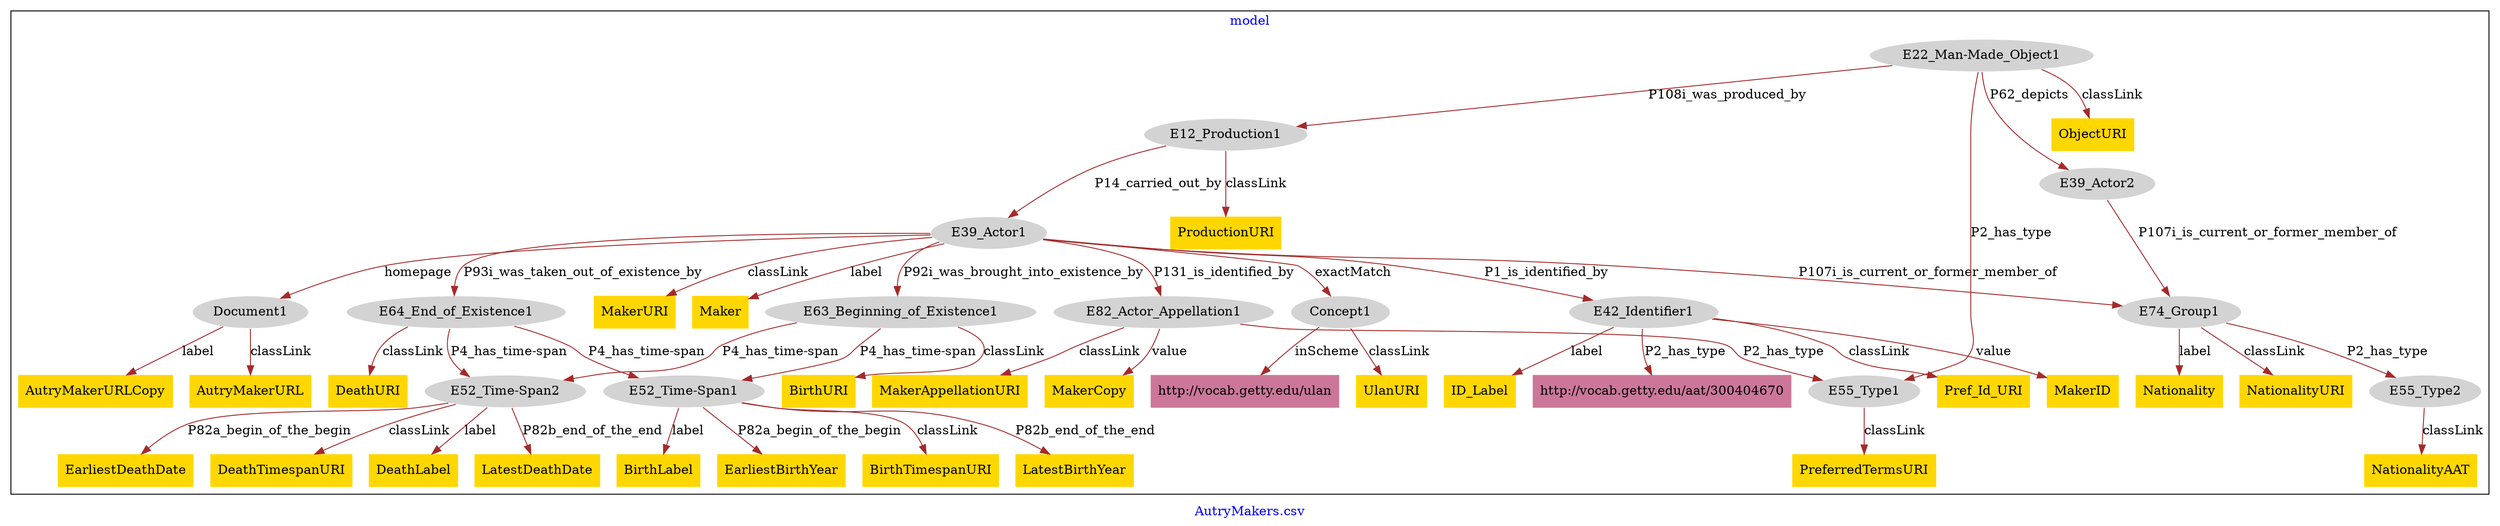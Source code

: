 digraph n0 {
fontcolor="blue"
remincross="true"
label="AutryMakers.csv"
subgraph cluster {
label="model"
n2[style="filled",color="white",fillcolor="lightgray",label="E12_Production1"];
n3[style="filled",color="white",fillcolor="lightgray",label="E39_Actor1"];
n4[style="filled",color="white",fillcolor="lightgray",label="E22_Man-Made_Object1"];
n5[style="filled",color="white",fillcolor="lightgray",label="E39_Actor2"];
n6[style="filled",color="white",fillcolor="lightgray",label="E42_Identifier1"];
n7[style="filled",color="white",fillcolor="lightgray",label="E63_Beginning_of_Existence1"];
n8[style="filled",color="white",fillcolor="lightgray",label="E64_End_of_Existence1"];
n9[style="filled",color="white",fillcolor="lightgray",label="E82_Actor_Appellation1"];
n10[style="filled",color="white",fillcolor="lightgray",label="Concept1"];
n11[style="filled",color="white",fillcolor="lightgray",label="Document1"];
n12[style="filled",color="white",fillcolor="lightgray",label="E74_Group1"];
n13[style="filled",color="white",fillcolor="lightgray",label="E52_Time-Span2"];
n14[style="filled",color="white",fillcolor="lightgray",label="E52_Time-Span1"];
n15[style="filled",color="white",fillcolor="lightgray",label="E55_Type2"];
n16[style="filled",color="white",fillcolor="lightgray",label="E55_Type1"];
n17[shape="plaintext",style="filled",fillcolor="gold",label="NationalityAAT"];
n18[shape="plaintext",style="filled",fillcolor="gold",label="ObjectURI"];
n19[shape="plaintext",style="filled",fillcolor="gold",label="BirthURI"];
n20[shape="plaintext",style="filled",fillcolor="gold",label="MakerURI"];
n21[shape="plaintext",style="filled",fillcolor="gold",label="Pref_Id_URI"];
n22[shape="plaintext",style="filled",fillcolor="gold",label="ProductionURI"];
n23[shape="plaintext",style="filled",fillcolor="gold",label="EarliestDeathDate"];
n24[shape="plaintext",style="filled",fillcolor="gold",label="AutryMakerURL"];
n25[shape="plaintext",style="filled",fillcolor="gold",label="Maker"];
n26[shape="plaintext",style="filled",fillcolor="gold",label="DeathTimespanURI"];
n27[shape="plaintext",style="filled",fillcolor="gold",label="Nationality"];
n28[shape="plaintext",style="filled",fillcolor="gold",label="MakerAppellationURI"];
n29[shape="plaintext",style="filled",fillcolor="gold",label="BirthLabel"];
n30[shape="plaintext",style="filled",fillcolor="gold",label="DeathLabel"];
n31[shape="plaintext",style="filled",fillcolor="gold",label="MakerCopy"];
n32[shape="plaintext",style="filled",fillcolor="gold",label="DeathURI"];
n33[shape="plaintext",style="filled",fillcolor="gold",label="EarliestBirthYear"];
n34[shape="plaintext",style="filled",fillcolor="gold",label="PreferredTermsURI"];
n35[shape="plaintext",style="filled",fillcolor="gold",label="BirthTimespanURI"];
n36[shape="plaintext",style="filled",fillcolor="gold",label="NationalityURI"];
n37[shape="plaintext",style="filled",fillcolor="gold",label="MakerID"];
n38[shape="plaintext",style="filled",fillcolor="gold",label="UlanURI"];
n39[shape="plaintext",style="filled",fillcolor="gold",label="LatestBirthYear"];
n40[shape="plaintext",style="filled",fillcolor="gold",label="LatestDeathDate"];
n41[shape="plaintext",style="filled",fillcolor="gold",label="ID_Label"];
n42[shape="plaintext",style="filled",fillcolor="gold",label="AutryMakerURLCopy"];
n43[shape="plaintext",style="filled",fillcolor="#CC7799",label="http://vocab.getty.edu/aat/300404670"];
n44[shape="plaintext",style="filled",fillcolor="#CC7799",label="http://vocab.getty.edu/ulan"];
}
n2 -> n3[color="brown",fontcolor="black",label="P14_carried_out_by"]
n4 -> n2[color="brown",fontcolor="black",label="P108i_was_produced_by"]
n4 -> n5[color="brown",fontcolor="black",label="P62_depicts"]
n3 -> n6[color="brown",fontcolor="black",label="P1_is_identified_by"]
n3 -> n7[color="brown",fontcolor="black",label="P92i_was_brought_into_existence_by"]
n3 -> n8[color="brown",fontcolor="black",label="P93i_was_taken_out_of_existence_by"]
n3 -> n9[color="brown",fontcolor="black",label="P131_is_identified_by"]
n3 -> n10[color="brown",fontcolor="black",label="exactMatch"]
n3 -> n11[color="brown",fontcolor="black",label="homepage"]
n5 -> n12[color="brown",fontcolor="black",label="P107i_is_current_or_former_member_of"]
n7 -> n13[color="brown",fontcolor="black",label="P4_has_time-span"]
n8 -> n14[color="brown",fontcolor="black",label="P4_has_time-span"]
n12 -> n15[color="brown",fontcolor="black",label="P2_has_type"]
n9 -> n16[color="brown",fontcolor="black",label="P2_has_type"]
n15 -> n17[color="brown",fontcolor="black",label="classLink"]
n4 -> n18[color="brown",fontcolor="black",label="classLink"]
n7 -> n19[color="brown",fontcolor="black",label="classLink"]
n3 -> n20[color="brown",fontcolor="black",label="classLink"]
n6 -> n21[color="brown",fontcolor="black",label="classLink"]
n2 -> n22[color="brown",fontcolor="black",label="classLink"]
n13 -> n23[color="brown",fontcolor="black",label="P82a_begin_of_the_begin"]
n11 -> n24[color="brown",fontcolor="black",label="classLink"]
n3 -> n25[color="brown",fontcolor="black",label="label"]
n13 -> n26[color="brown",fontcolor="black",label="classLink"]
n12 -> n27[color="brown",fontcolor="black",label="label"]
n9 -> n28[color="brown",fontcolor="black",label="classLink"]
n14 -> n29[color="brown",fontcolor="black",label="label"]
n13 -> n30[color="brown",fontcolor="black",label="label"]
n9 -> n31[color="brown",fontcolor="black",label="value"]
n8 -> n32[color="brown",fontcolor="black",label="classLink"]
n14 -> n33[color="brown",fontcolor="black",label="P82a_begin_of_the_begin"]
n16 -> n34[color="brown",fontcolor="black",label="classLink"]
n14 -> n35[color="brown",fontcolor="black",label="classLink"]
n12 -> n36[color="brown",fontcolor="black",label="classLink"]
n6 -> n37[color="brown",fontcolor="black",label="value"]
n10 -> n38[color="brown",fontcolor="black",label="classLink"]
n14 -> n39[color="brown",fontcolor="black",label="P82b_end_of_the_end"]
n13 -> n40[color="brown",fontcolor="black",label="P82b_end_of_the_end"]
n6 -> n41[color="brown",fontcolor="black",label="label"]
n11 -> n42[color="brown",fontcolor="black",label="label"]
n7 -> n14[color="brown",fontcolor="black",label="P4_has_time-span"]
n6 -> n43[color="brown",fontcolor="black",label="P2_has_type"]
n4 -> n16[color="brown",fontcolor="black",label="P2_has_type"]
n10 -> n44[color="brown",fontcolor="black",label="inScheme"]
n3 -> n12[color="brown",fontcolor="black",label="P107i_is_current_or_former_member_of"]
n8 -> n13[color="brown",fontcolor="black",label="P4_has_time-span"]
}
